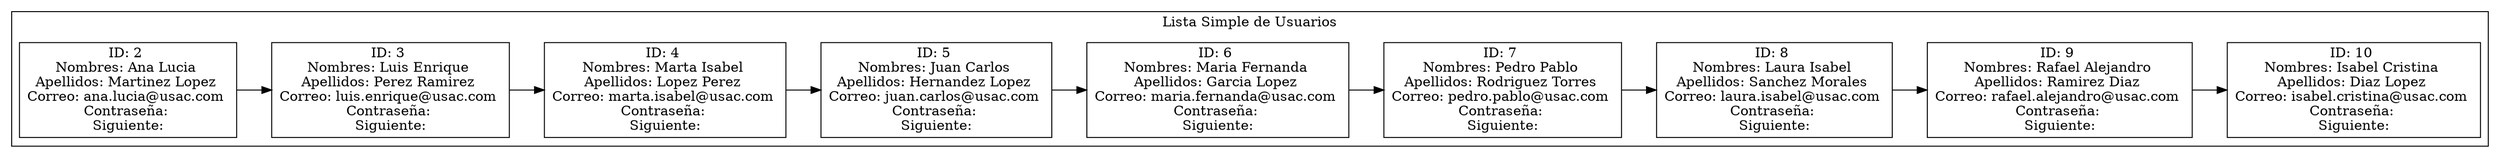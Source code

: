 digraph G {
    node [shape=record];
    rankdir=LR;
    subgraph cluster_0 {
        label = "Lista Simple de Usuarios";
        n0 [label = "{<data> ID: 2 \nNombres: Ana Lucia \nApellidos: Martinez Lopez \nCorreo: ana.lucia@usac.com \nContraseña:  \nSiguiente: }"];
        n1 [label = "{<data> ID: 3 \nNombres: Luis Enrique \nApellidos: Perez Ramirez \nCorreo: luis.enrique@usac.com \nContraseña:  \nSiguiente: }"];
        n2 [label = "{<data> ID: 4 \nNombres: Marta Isabel \nApellidos: Lopez Perez \nCorreo: marta.isabel@usac.com \nContraseña:  \nSiguiente: }"];
        n3 [label = "{<data> ID: 5 \nNombres: Juan Carlos \nApellidos: Hernandez Lopez \nCorreo: juan.carlos@usac.com \nContraseña:  \nSiguiente: }"];
        n4 [label = "{<data> ID: 6 \nNombres: Maria Fernanda \nApellidos: Garcia Lopez \nCorreo: maria.fernanda@usac.com \nContraseña:  \nSiguiente: }"];
        n5 [label = "{<data> ID: 7 \nNombres: Pedro Pablo \nApellidos: Rodriguez Torres \nCorreo: pedro.pablo@usac.com \nContraseña:  \nSiguiente: }"];
        n6 [label = "{<data> ID: 8 \nNombres: Laura Isabel \nApellidos: Sanchez Morales \nCorreo: laura.isabel@usac.com \nContraseña:  \nSiguiente: }"];
        n7 [label = "{<data> ID: 9 \nNombres: Rafael Alejandro \nApellidos: Ramirez Diaz \nCorreo: rafael.alejandro@usac.com \nContraseña:  \nSiguiente: }"];
        n8 [label = "{<data> ID: 10 \nNombres: Isabel Cristina \nApellidos: Diaz Lopez \nCorreo: isabel.cristina@usac.com \nContraseña:  \nSiguiente: }"];
        n0 -> n1;
        n1 -> n2;
        n2 -> n3;
        n3 -> n4;
        n4 -> n5;
        n5 -> n6;
        n6 -> n7;
        n7 -> n8;
    }
}

